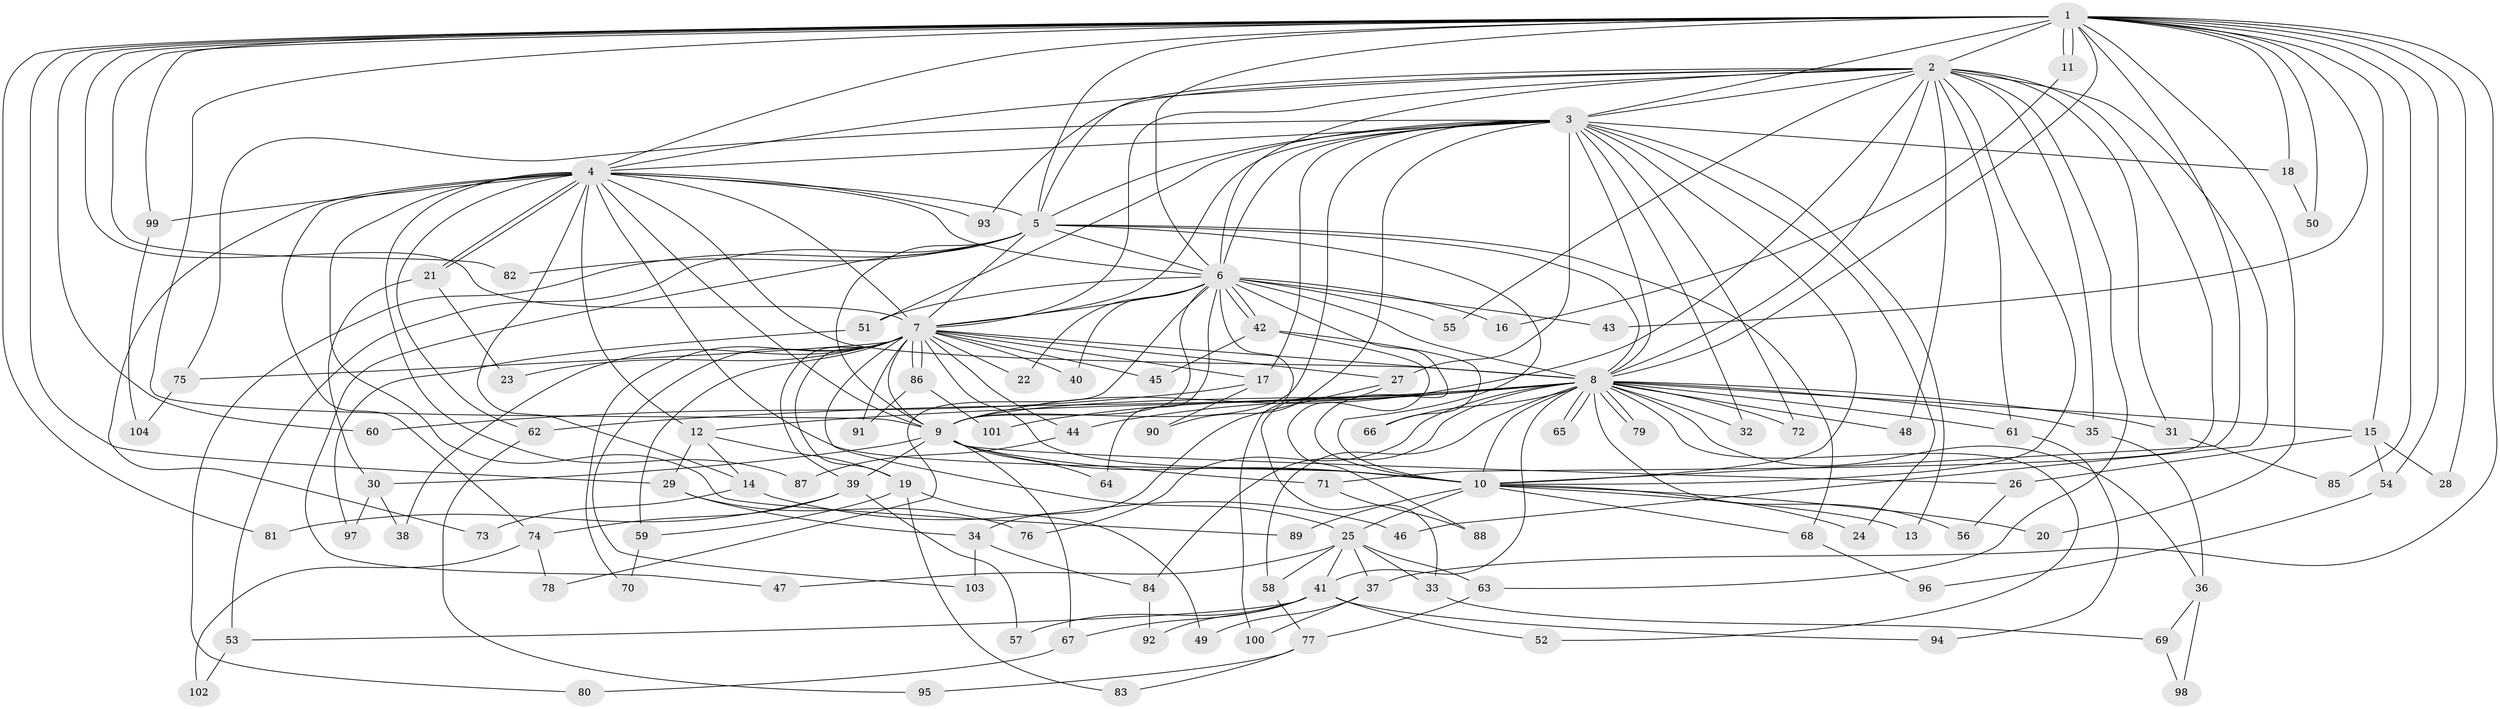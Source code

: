 // Generated by graph-tools (version 1.1) at 2025/10/02/27/25 16:10:58]
// undirected, 104 vertices, 233 edges
graph export_dot {
graph [start="1"]
  node [color=gray90,style=filled];
  1;
  2;
  3;
  4;
  5;
  6;
  7;
  8;
  9;
  10;
  11;
  12;
  13;
  14;
  15;
  16;
  17;
  18;
  19;
  20;
  21;
  22;
  23;
  24;
  25;
  26;
  27;
  28;
  29;
  30;
  31;
  32;
  33;
  34;
  35;
  36;
  37;
  38;
  39;
  40;
  41;
  42;
  43;
  44;
  45;
  46;
  47;
  48;
  49;
  50;
  51;
  52;
  53;
  54;
  55;
  56;
  57;
  58;
  59;
  60;
  61;
  62;
  63;
  64;
  65;
  66;
  67;
  68;
  69;
  70;
  71;
  72;
  73;
  74;
  75;
  76;
  77;
  78;
  79;
  80;
  81;
  82;
  83;
  84;
  85;
  86;
  87;
  88;
  89;
  90;
  91;
  92;
  93;
  94;
  95;
  96;
  97;
  98;
  99;
  100;
  101;
  102;
  103;
  104;
  1 -- 2;
  1 -- 3;
  1 -- 4;
  1 -- 5;
  1 -- 6;
  1 -- 7;
  1 -- 8;
  1 -- 9;
  1 -- 10;
  1 -- 11;
  1 -- 11;
  1 -- 15;
  1 -- 18;
  1 -- 20;
  1 -- 28;
  1 -- 29;
  1 -- 37;
  1 -- 43;
  1 -- 50;
  1 -- 54;
  1 -- 60;
  1 -- 81;
  1 -- 82;
  1 -- 85;
  1 -- 99;
  2 -- 3;
  2 -- 4;
  2 -- 5;
  2 -- 6;
  2 -- 7;
  2 -- 8;
  2 -- 9;
  2 -- 10;
  2 -- 31;
  2 -- 35;
  2 -- 46;
  2 -- 48;
  2 -- 55;
  2 -- 61;
  2 -- 63;
  2 -- 71;
  2 -- 93;
  3 -- 4;
  3 -- 5;
  3 -- 6;
  3 -- 7;
  3 -- 8;
  3 -- 9;
  3 -- 10;
  3 -- 13;
  3 -- 17;
  3 -- 18;
  3 -- 24;
  3 -- 27;
  3 -- 32;
  3 -- 51;
  3 -- 72;
  3 -- 75;
  3 -- 90;
  4 -- 5;
  4 -- 6;
  4 -- 7;
  4 -- 8;
  4 -- 9;
  4 -- 10;
  4 -- 12;
  4 -- 14;
  4 -- 21;
  4 -- 21;
  4 -- 62;
  4 -- 73;
  4 -- 74;
  4 -- 87;
  4 -- 89;
  4 -- 93;
  4 -- 99;
  5 -- 6;
  5 -- 7;
  5 -- 8;
  5 -- 9;
  5 -- 10;
  5 -- 47;
  5 -- 53;
  5 -- 68;
  5 -- 80;
  5 -- 82;
  6 -- 7;
  6 -- 8;
  6 -- 9;
  6 -- 10;
  6 -- 16;
  6 -- 22;
  6 -- 40;
  6 -- 42;
  6 -- 42;
  6 -- 43;
  6 -- 51;
  6 -- 55;
  6 -- 64;
  6 -- 78;
  6 -- 100;
  7 -- 8;
  7 -- 9;
  7 -- 10;
  7 -- 17;
  7 -- 19;
  7 -- 22;
  7 -- 23;
  7 -- 25;
  7 -- 27;
  7 -- 38;
  7 -- 39;
  7 -- 40;
  7 -- 44;
  7 -- 45;
  7 -- 59;
  7 -- 70;
  7 -- 75;
  7 -- 86;
  7 -- 86;
  7 -- 91;
  7 -- 103;
  8 -- 9;
  8 -- 10;
  8 -- 12;
  8 -- 15;
  8 -- 31;
  8 -- 32;
  8 -- 35;
  8 -- 36;
  8 -- 41;
  8 -- 44;
  8 -- 48;
  8 -- 52;
  8 -- 56;
  8 -- 58;
  8 -- 61;
  8 -- 62;
  8 -- 65;
  8 -- 65;
  8 -- 66;
  8 -- 72;
  8 -- 76;
  8 -- 79;
  8 -- 79;
  8 -- 84;
  8 -- 101;
  9 -- 10;
  9 -- 26;
  9 -- 30;
  9 -- 39;
  9 -- 64;
  9 -- 67;
  9 -- 71;
  10 -- 13;
  10 -- 20;
  10 -- 24;
  10 -- 25;
  10 -- 68;
  10 -- 89;
  11 -- 16;
  12 -- 14;
  12 -- 19;
  12 -- 29;
  14 -- 46;
  14 -- 73;
  15 -- 26;
  15 -- 28;
  15 -- 54;
  17 -- 60;
  17 -- 90;
  18 -- 50;
  19 -- 49;
  19 -- 59;
  19 -- 83;
  21 -- 23;
  21 -- 30;
  25 -- 33;
  25 -- 37;
  25 -- 41;
  25 -- 47;
  25 -- 58;
  25 -- 63;
  26 -- 56;
  27 -- 33;
  27 -- 34;
  29 -- 34;
  29 -- 76;
  30 -- 38;
  30 -- 97;
  31 -- 85;
  33 -- 69;
  34 -- 84;
  34 -- 103;
  35 -- 36;
  36 -- 69;
  36 -- 98;
  37 -- 49;
  37 -- 100;
  39 -- 57;
  39 -- 74;
  39 -- 81;
  41 -- 52;
  41 -- 53;
  41 -- 57;
  41 -- 67;
  41 -- 92;
  41 -- 94;
  42 -- 45;
  42 -- 66;
  42 -- 88;
  44 -- 87;
  51 -- 97;
  53 -- 102;
  54 -- 96;
  58 -- 77;
  59 -- 70;
  61 -- 94;
  62 -- 95;
  63 -- 77;
  67 -- 80;
  68 -- 96;
  69 -- 98;
  71 -- 88;
  74 -- 78;
  74 -- 102;
  75 -- 104;
  77 -- 83;
  77 -- 95;
  84 -- 92;
  86 -- 91;
  86 -- 101;
  99 -- 104;
}
